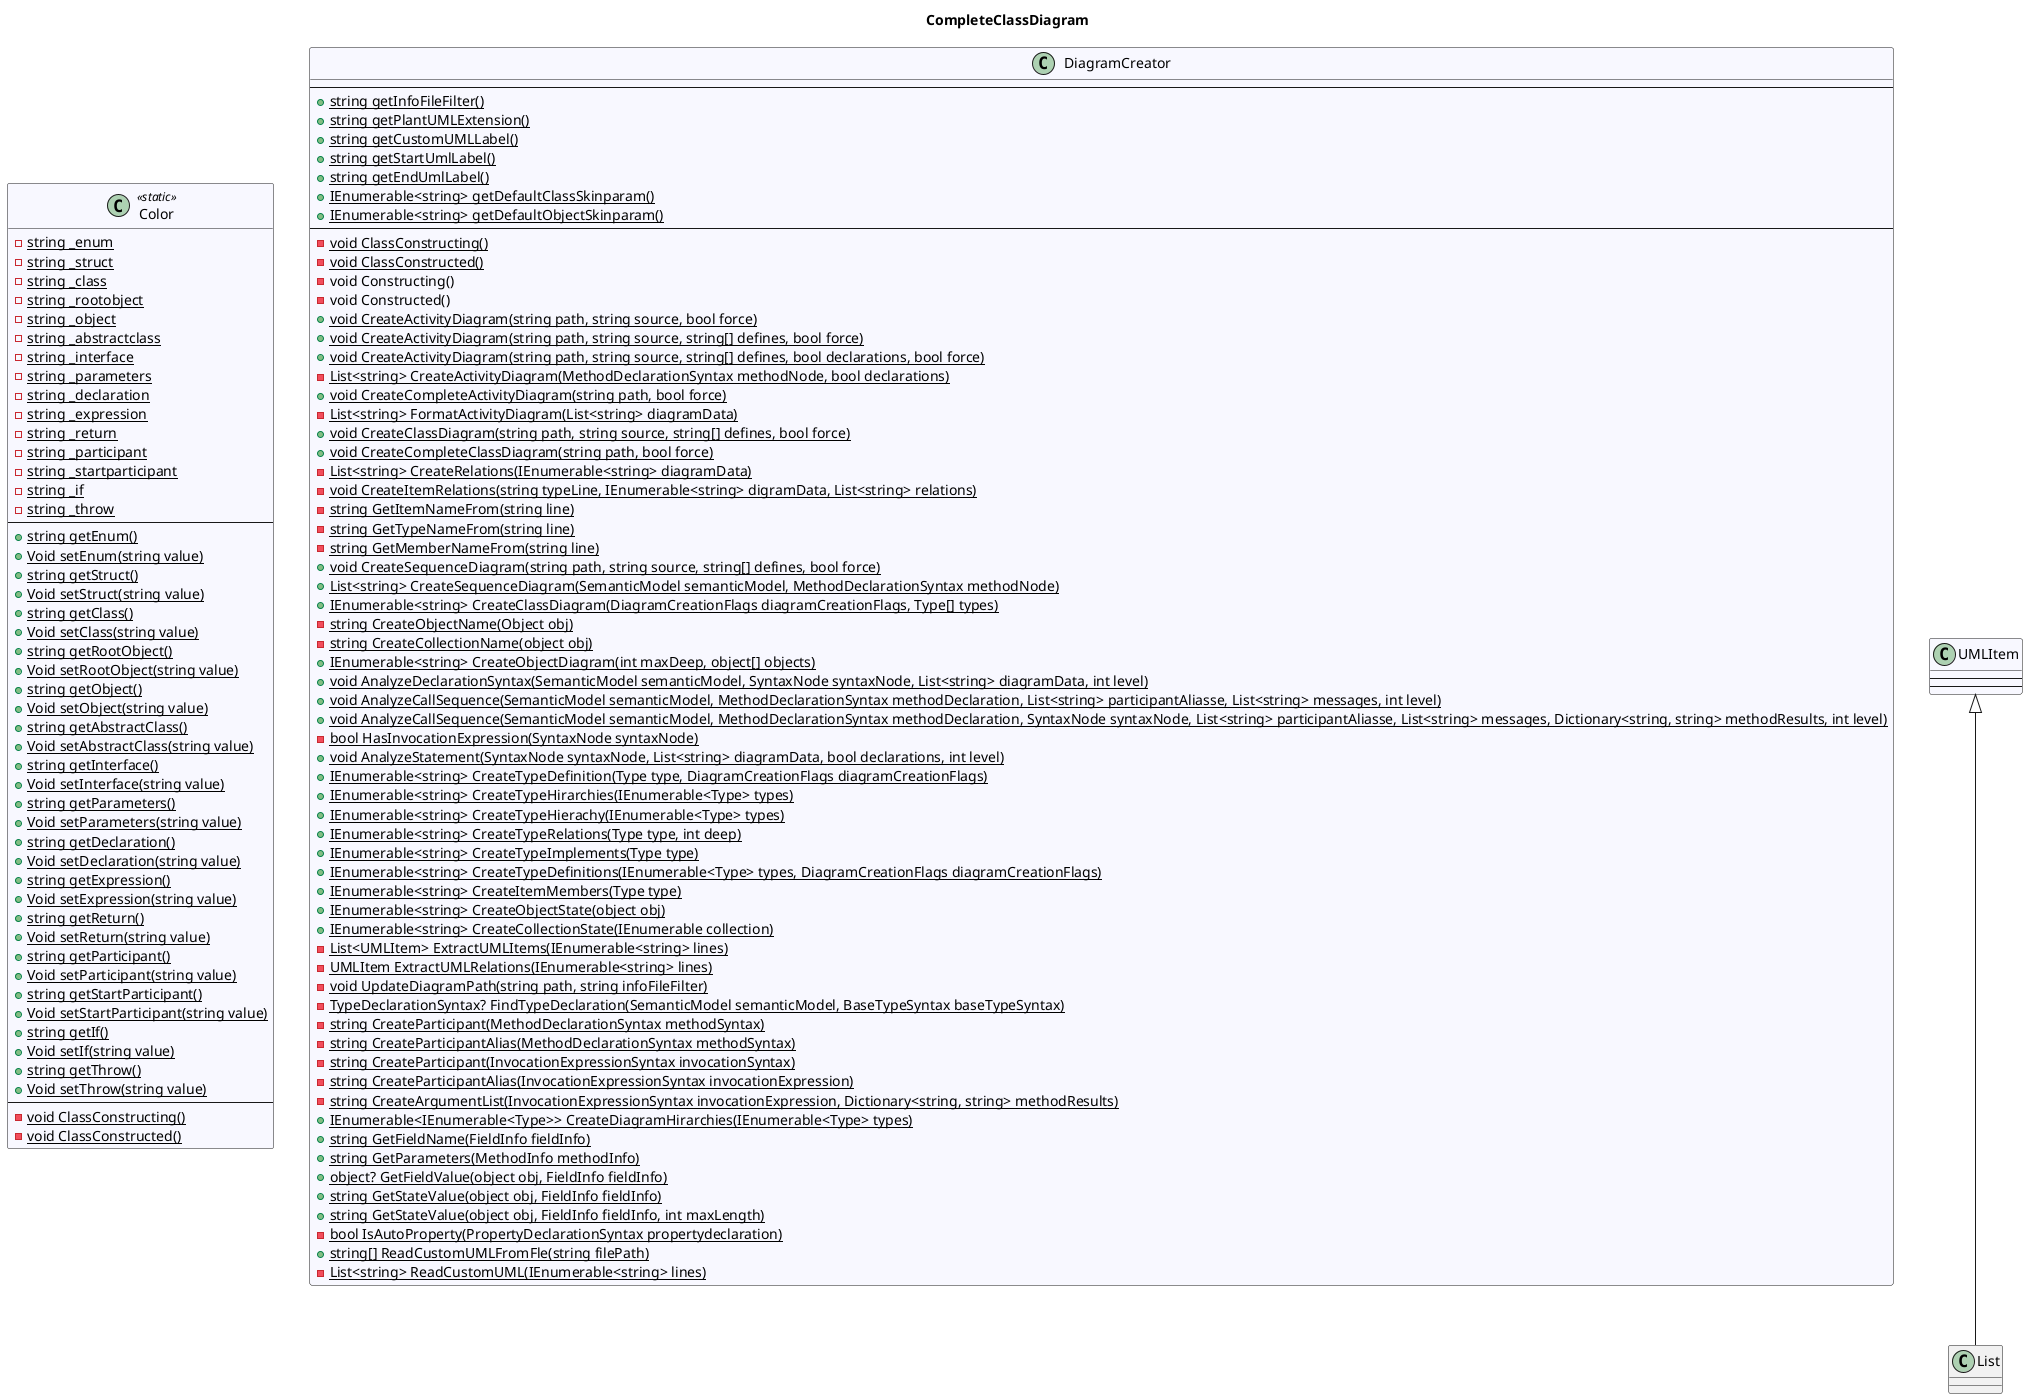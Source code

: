 @startuml CompleteClassDiagram
title CompleteClassDiagram
 class Color << static >> #GhostWhite {
- {static} string _enum
- {static} string _struct
- {static} string _class
- {static} string _rootobject
- {static} string _object
- {static} string _abstractclass
- {static} string _interface
- {static} string _parameters
- {static} string _declaration
- {static} string _expression
- {static} string _return
- {static} string _participant
- {static} string _startparticipant
- {static} string _if
- {static} string _throw
---
+ {static} string getEnum()
+ {static} Void setEnum(string value)
+ {static} string getStruct()
+ {static} Void setStruct(string value)
+ {static} string getClass()
+ {static} Void setClass(string value)
+ {static} string getRootObject()
+ {static} Void setRootObject(string value)
+ {static} string getObject()
+ {static} Void setObject(string value)
+ {static} string getAbstractClass()
+ {static} Void setAbstractClass(string value)
+ {static} string getInterface()
+ {static} Void setInterface(string value)
+ {static} string getParameters()
+ {static} Void setParameters(string value)
+ {static} string getDeclaration()
+ {static} Void setDeclaration(string value)
+ {static} string getExpression()
+ {static} Void setExpression(string value)
+ {static} string getReturn()
+ {static} Void setReturn(string value)
+ {static} string getParticipant()
+ {static} Void setParticipant(string value)
+ {static} string getStartParticipant()
+ {static} Void setStartParticipant(string value)
+ {static} string getIf()
+ {static} Void setIf(string value)
+ {static} string getThrow()
+ {static} Void setThrow(string value)
---
- {static} void ClassConstructing()
- {static} void ClassConstructed()
}
 class DiagramCreator #GhostWhite {
---
+ {static} string getInfoFileFilter()
+ {static} string getPlantUMLExtension()
+ {static} string getCustomUMLLabel()
+ {static} string getStartUmlLabel()
+ {static} string getEndUmlLabel()
+ {static} IEnumerable<string> getDefaultClassSkinparam()
+ {static} IEnumerable<string> getDefaultObjectSkinparam()
---
- {static} void ClassConstructing()
- {static} void ClassConstructed()
- void Constructing()
- void Constructed()
+ {static} void CreateActivityDiagram(string path, string source, bool force)
+ {static} void CreateActivityDiagram(string path, string source, string[] defines, bool force)
+ {static} void CreateActivityDiagram(string path, string source, string[] defines, bool declarations, bool force)
- {static} List<string> CreateActivityDiagram(MethodDeclarationSyntax methodNode, bool declarations)
+ {static} void CreateCompleteActivityDiagram(string path, bool force)
- {static} List<string> FormatActivityDiagram(List<string> diagramData)
+ {static} void CreateClassDiagram(string path, string source, string[] defines, bool force)
+ {static} void CreateCompleteClassDiagram(string path, bool force)
- {static} List<string> CreateRelations(IEnumerable<string> diagramData)
- {static} void CreateItemRelations(string typeLine, IEnumerable<string> digramData, List<string> relations)
- {static} string GetItemNameFrom(string line)
- {static} string GetTypeNameFrom(string line)
- {static} string GetMemberNameFrom(string line)
+ {static} void CreateSequenceDiagram(string path, string source, string[] defines, bool force)
+ {static} List<string> CreateSequenceDiagram(SemanticModel semanticModel, MethodDeclarationSyntax methodNode)
+ {static} IEnumerable<string> CreateClassDiagram(DiagramCreationFlags diagramCreationFlags, Type[] types)
- {static} string CreateObjectName(Object obj)
- {static} string CreateCollectionName(object obj)
+ {static} IEnumerable<string> CreateObjectDiagram(int maxDeep, object[] objects)
+ {static} void AnalyzeDeclarationSyntax(SemanticModel semanticModel, SyntaxNode syntaxNode, List<string> diagramData, int level)
+ {static} void AnalyzeCallSequence(SemanticModel semanticModel, MethodDeclarationSyntax methodDeclaration, List<string> participantAliasse, List<string> messages, int level)
+ {static} void AnalyzeCallSequence(SemanticModel semanticModel, MethodDeclarationSyntax methodDeclaration, SyntaxNode syntaxNode, List<string> participantAliasse, List<string> messages, Dictionary<string, string> methodResults, int level)
- {static} bool HasInvocationExpression(SyntaxNode syntaxNode)
+ {static} void AnalyzeStatement(SyntaxNode syntaxNode, List<string> diagramData, bool declarations, int level)
+ {static} IEnumerable<string> CreateTypeDefinition(Type type, DiagramCreationFlags diagramCreationFlags)
+ {static} IEnumerable<string> CreateTypeHirarchies(IEnumerable<Type> types)
+ {static} IEnumerable<string> CreateTypeHierachy(IEnumerable<Type> types)
+ {static} IEnumerable<string> CreateTypeRelations(Type type, int deep)
+ {static} IEnumerable<string> CreateTypeImplements(Type type)
+ {static} IEnumerable<string> CreateTypeDefinitions(IEnumerable<Type> types, DiagramCreationFlags diagramCreationFlags)
+ {static} IEnumerable<string> CreateItemMembers(Type type)
+ {static} IEnumerable<string> CreateObjectState(object obj)
+ {static} IEnumerable<string> CreateCollectionState(IEnumerable collection)
- {static} List<UMLItem> ExtractUMLItems(IEnumerable<string> lines)
- {static} UMLItem ExtractUMLRelations(IEnumerable<string> lines)
- {static} void UpdateDiagramPath(string path, string infoFileFilter)
- {static} TypeDeclarationSyntax? FindTypeDeclaration(SemanticModel semanticModel, BaseTypeSyntax baseTypeSyntax)
- {static} string CreateParticipant(MethodDeclarationSyntax methodSyntax)
- {static} string CreateParticipantAlias(MethodDeclarationSyntax methodSyntax)
- {static} string CreateParticipant(InvocationExpressionSyntax invocationSyntax)
- {static} string CreateParticipantAlias(InvocationExpressionSyntax invocationExpression)
- {static} string CreateArgumentList(InvocationExpressionSyntax invocationExpression, Dictionary<string, string> methodResults)
+ {static} IEnumerable<IEnumerable<Type>> CreateDiagramHirarchies(IEnumerable<Type> types)
+ {static} string GetFieldName(FieldInfo fieldInfo)
+ {static} string GetParameters(MethodInfo methodInfo)
+ {static} object? GetFieldValue(object obj, FieldInfo fieldInfo)
+ {static} string GetStateValue(object obj, FieldInfo fieldInfo)
+ {static} string GetStateValue(object obj, FieldInfo fieldInfo, int maxLength)
- {static} bool IsAutoProperty(PropertyDeclarationSyntax propertydeclaration)
+ {static} string[] ReadCustomUMLFromFle(string filePath)
- {static} List<string> ReadCustomUML(IEnumerable<string> lines)
}
 class UMLItem #GhostWhite {
---
---
}
UMLItem <|-- List
@enduml

